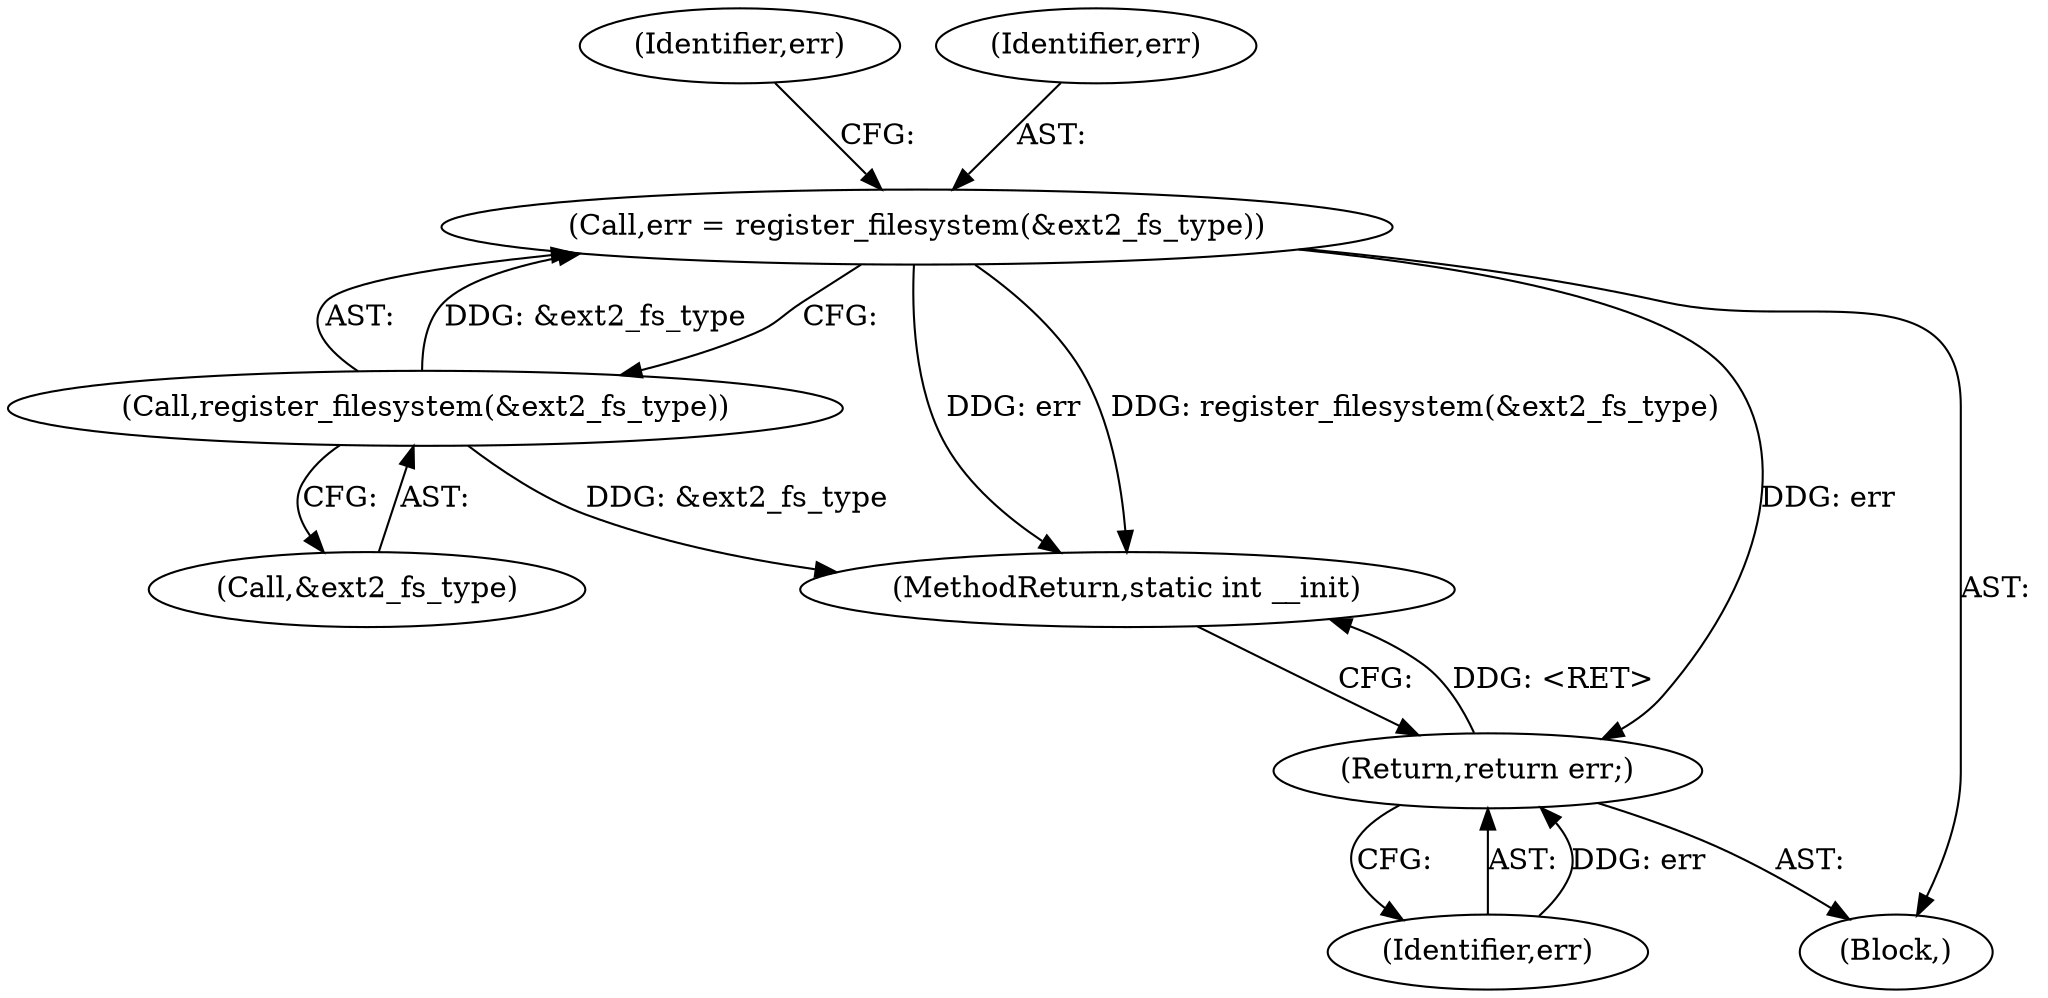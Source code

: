 digraph "0_linux_be0726d33cb8f411945884664924bed3cb8c70ee_2@API" {
"1000111" [label="(Call,err = register_filesystem(&ext2_fs_type))"];
"1000113" [label="(Call,register_filesystem(&ext2_fs_type))"];
"1000123" [label="(Return,return err;)"];
"1000123" [label="(Return,return err;)"];
"1000113" [label="(Call,register_filesystem(&ext2_fs_type))"];
"1000125" [label="(MethodReturn,static int __init)"];
"1000111" [label="(Call,err = register_filesystem(&ext2_fs_type))"];
"1000117" [label="(Identifier,err)"];
"1000114" [label="(Call,&ext2_fs_type)"];
"1000124" [label="(Identifier,err)"];
"1000102" [label="(Block,)"];
"1000112" [label="(Identifier,err)"];
"1000111" -> "1000102"  [label="AST: "];
"1000111" -> "1000113"  [label="CFG: "];
"1000112" -> "1000111"  [label="AST: "];
"1000113" -> "1000111"  [label="AST: "];
"1000117" -> "1000111"  [label="CFG: "];
"1000111" -> "1000125"  [label="DDG: err"];
"1000111" -> "1000125"  [label="DDG: register_filesystem(&ext2_fs_type)"];
"1000113" -> "1000111"  [label="DDG: &ext2_fs_type"];
"1000111" -> "1000123"  [label="DDG: err"];
"1000113" -> "1000114"  [label="CFG: "];
"1000114" -> "1000113"  [label="AST: "];
"1000113" -> "1000125"  [label="DDG: &ext2_fs_type"];
"1000123" -> "1000102"  [label="AST: "];
"1000123" -> "1000124"  [label="CFG: "];
"1000124" -> "1000123"  [label="AST: "];
"1000125" -> "1000123"  [label="CFG: "];
"1000123" -> "1000125"  [label="DDG: <RET>"];
"1000124" -> "1000123"  [label="DDG: err"];
}
